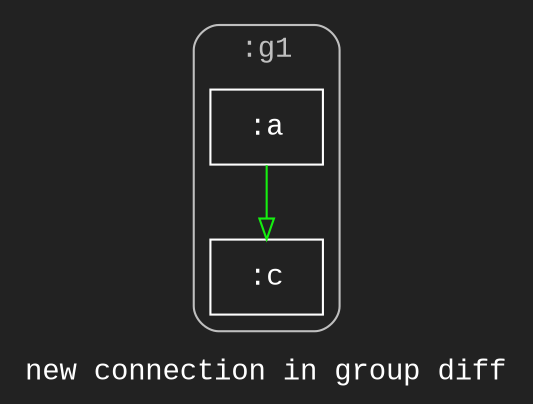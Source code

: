 digraph D {
    label="new connection in group diff";
    tooltip="new connection in group diff";
    bgcolor="#222222";
    fontcolor="#ffffff";
    fontname="Courier New";
    
    subgraph cluster_node1 { /* :g1 */
        label=":g1";
        style="rounded";
        fontname="Courier New";
        color="#bfbfbf";
        fontcolor="#bfbfbf";
        tooltip=":g1";
        
        node2 [color="#ffffff",fontcolor="#ffffff",fontname="Courier New",shape="rectangle",tooltip=":g1:a",label=":a"]
        node3 [color="#ffffff",fontcolor="#ffffff",fontname="Courier New",shape="rectangle",tooltip=":g1:c",label=":c"]
    }
    
    node2 -> node3 [arrowhead="empty",color="#15ef10",tooltip=":g1:a\n   ->\n:g1:c",]
}
